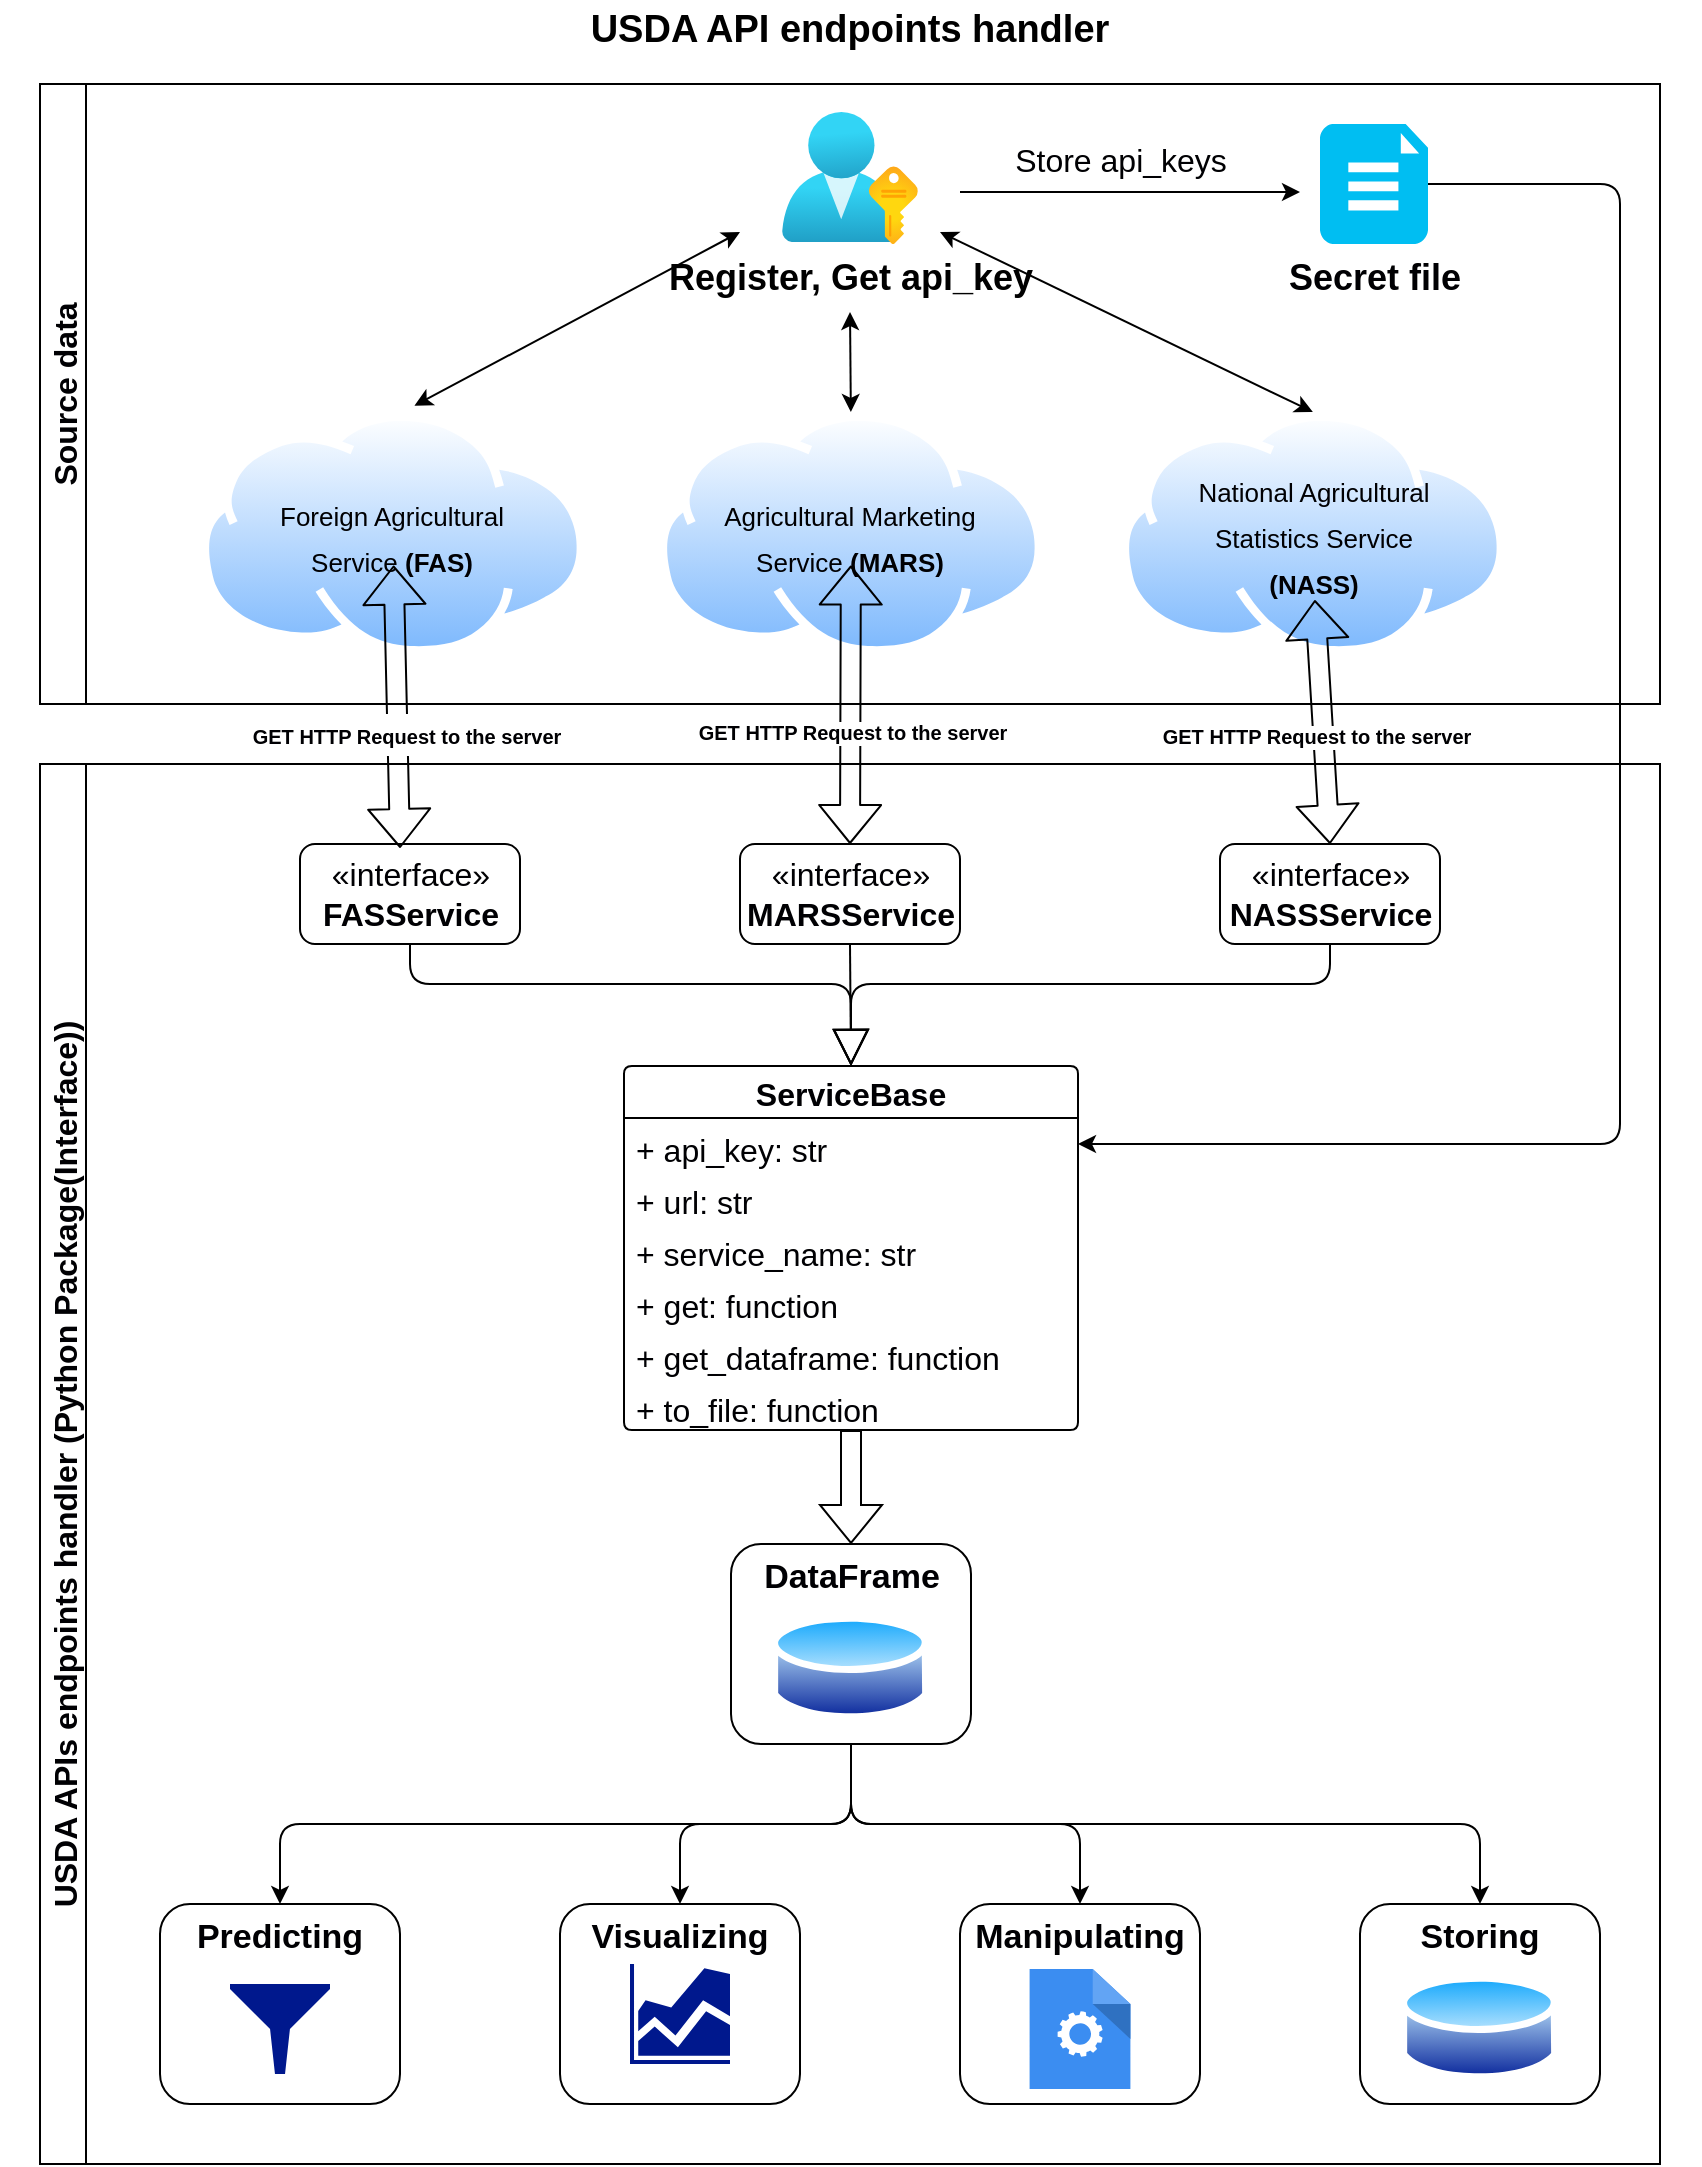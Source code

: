<mxfile version="19.0.3" type="device"><diagram id="fPo8-snUopoL1ahGiiwA" name="Page-1"><mxGraphModel dx="1673" dy="1033" grid="1" gridSize="10" guides="1" tooltips="1" connect="1" arrows="1" fold="1" page="1" pageScale="1" pageWidth="850" pageHeight="1100" math="0" shadow="0"><root><mxCell id="0"/><mxCell id="1" parent="0"/><mxCell id="BtZV9f7CrnQf5TtqseXN-9" value="" style="group;flipH=1;flipV=1;" parent="1" vertex="1" connectable="0"><mxGeometry x="100" y="240" width="730" height="180" as="geometry"/></mxCell><mxCell id="BtZV9f7CrnQf5TtqseXN-4" value="" style="aspect=fixed;perimeter=ellipsePerimeter;html=1;align=center;shadow=0;dashed=0;spacingTop=3;image;image=img/lib/active_directory/internet_cloud.svg;" parent="BtZV9f7CrnQf5TtqseXN-9" vertex="1"><mxGeometry y="-26" width="192.86" height="121.5" as="geometry"/></mxCell><mxCell id="BtZV9f7CrnQf5TtqseXN-8" value="&lt;font style=&quot;font-size: 13px;&quot;&gt;Foreign Agricultural Service &lt;b&gt;(FAS)&lt;/b&gt;&lt;/font&gt;" style="text;html=1;strokeColor=none;fillColor=none;align=center;verticalAlign=middle;whiteSpace=wrap;rounded=0;fontSize=19;fontColor=#000003;" parent="BtZV9f7CrnQf5TtqseXN-9" vertex="1"><mxGeometry x="23.21" y="20.75" width="146.43" height="30" as="geometry"/></mxCell><mxCell id="BtZV9f7CrnQf5TtqseXN-26" value="Source data" style="swimlane;horizontal=0;fontSize=16;fontColor=#000003;" parent="BtZV9f7CrnQf5TtqseXN-9" vertex="1"><mxGeometry x="-80" y="-190" width="810" height="310" as="geometry"/></mxCell><mxCell id="BtZV9f7CrnQf5TtqseXN-10" value="" style="group;flipH=1;flipV=1;" parent="1" vertex="1" connectable="0"><mxGeometry x="329" y="214" width="192.86" height="121.5" as="geometry"/></mxCell><mxCell id="BtZV9f7CrnQf5TtqseXN-11" value="" style="aspect=fixed;perimeter=ellipsePerimeter;html=1;align=center;shadow=0;dashed=0;spacingTop=3;image;image=img/lib/active_directory/internet_cloud.svg;" parent="BtZV9f7CrnQf5TtqseXN-10" vertex="1"><mxGeometry width="192.86" height="121.5" as="geometry"/></mxCell><mxCell id="BtZV9f7CrnQf5TtqseXN-12" value="&lt;span style=&quot;font-size: 13px;&quot;&gt;Agricultural Marketing Service &lt;b&gt;(MARS)&lt;/b&gt;&lt;/span&gt;" style="text;html=1;strokeColor=none;fillColor=none;align=center;verticalAlign=middle;whiteSpace=wrap;rounded=0;fontSize=19;fontColor=#000003;" parent="BtZV9f7CrnQf5TtqseXN-10" vertex="1"><mxGeometry x="23.21" y="46.75" width="146.43" height="30" as="geometry"/></mxCell><mxCell id="BtZV9f7CrnQf5TtqseXN-13" value="" style="group;flipH=1;flipV=1;" parent="1" vertex="1" connectable="0"><mxGeometry x="560" y="214" width="192.86" height="121.5" as="geometry"/></mxCell><mxCell id="BtZV9f7CrnQf5TtqseXN-14" value="" style="aspect=fixed;perimeter=ellipsePerimeter;html=1;align=center;shadow=0;dashed=0;spacingTop=3;image;image=img/lib/active_directory/internet_cloud.svg;" parent="BtZV9f7CrnQf5TtqseXN-13" vertex="1"><mxGeometry x="1.137e-13" width="192.86" height="121.5" as="geometry"/></mxCell><mxCell id="BtZV9f7CrnQf5TtqseXN-15" value="&lt;span style=&quot;font-size: 13px;&quot;&gt;National Agricultural Statistics Service &lt;b&gt;(NASS)&lt;/b&gt;&lt;/span&gt;" style="text;html=1;strokeColor=none;fillColor=none;align=center;verticalAlign=middle;whiteSpace=wrap;rounded=0;fontSize=19;fontColor=#000003;" parent="BtZV9f7CrnQf5TtqseXN-13" vertex="1"><mxGeometry x="24.21" y="30.75" width="146.43" height="63.25" as="geometry"/></mxCell><mxCell id="BtZV9f7CrnQf5TtqseXN-1" value="&lt;font style=&quot;font-size: 18px;&quot;&gt;&lt;b&gt;Register, Get api_key&lt;/b&gt;&lt;/font&gt;" style="aspect=fixed;html=1;points=[];align=center;image;fontSize=12;image=img/lib/azure2/azure_stack/User_Subscriptions.svg;" parent="1" vertex="1"><mxGeometry x="391" y="64" width="68" height="66" as="geometry"/></mxCell><mxCell id="BtZV9f7CrnQf5TtqseXN-6" value="&lt;font style=&quot;font-size: 19px;&quot;&gt;&lt;b&gt;USDA API endpoints handler&lt;/b&gt;&lt;/font&gt;" style="text;html=1;strokeColor=none;fillColor=none;align=center;verticalAlign=middle;whiteSpace=wrap;rounded=0;" parent="1" vertex="1"><mxGeometry y="8" width="850" height="30" as="geometry"/></mxCell><mxCell id="BtZV9f7CrnQf5TtqseXN-17" value="" style="endArrow=classic;startArrow=classic;html=1;rounded=0;fontSize=13;fontColor=#000003;exitX=0.556;exitY=-0.026;exitDx=0;exitDy=0;exitPerimeter=0;" parent="1" source="BtZV9f7CrnQf5TtqseXN-4" edge="1"><mxGeometry width="50" height="50" relative="1" as="geometry"><mxPoint x="400" y="124" as="sourcePoint"/><mxPoint x="370" y="124" as="targetPoint"/></mxGeometry></mxCell><mxCell id="BtZV9f7CrnQf5TtqseXN-18" value="" style="endArrow=classic;startArrow=classic;html=1;rounded=0;fontSize=13;fontColor=#000003;exitX=0.5;exitY=0;exitDx=0;exitDy=0;" parent="1" source="BtZV9f7CrnQf5TtqseXN-11" edge="1"><mxGeometry width="50" height="50" relative="1" as="geometry"><mxPoint x="400" y="124" as="sourcePoint"/><mxPoint x="425" y="164" as="targetPoint"/></mxGeometry></mxCell><mxCell id="BtZV9f7CrnQf5TtqseXN-19" value="" style="endArrow=classic;startArrow=classic;html=1;rounded=0;fontSize=13;fontColor=#000003;entryX=0.5;entryY=0;entryDx=0;entryDy=0;" parent="1" target="BtZV9f7CrnQf5TtqseXN-14" edge="1"><mxGeometry width="50" height="50" relative="1" as="geometry"><mxPoint x="470" y="124" as="sourcePoint"/><mxPoint x="450" y="74" as="targetPoint"/></mxGeometry></mxCell><mxCell id="BtZV9f7CrnQf5TtqseXN-32" style="edgeStyle=orthogonalEdgeStyle;rounded=1;orthogonalLoop=1;jettySize=auto;html=1;exitX=1;exitY=0.5;exitDx=0;exitDy=0;exitPerimeter=0;entryX=1;entryY=0.5;entryDx=0;entryDy=0;fontSize=16;fontColor=#000003;jumpStyle=none;sketch=0;" parent="1" source="BtZV9f7CrnQf5TtqseXN-22" target="BtZV9f7CrnQf5TtqseXN-29" edge="1"><mxGeometry relative="1" as="geometry"><Array as="points"><mxPoint x="810" y="100"/><mxPoint x="810" y="580"/></Array></mxGeometry></mxCell><mxCell id="BtZV9f7CrnQf5TtqseXN-22" value="&lt;b&gt;Secret file&lt;/b&gt;" style="verticalLabelPosition=bottom;html=1;verticalAlign=top;align=center;strokeColor=none;fillColor=#00BEF2;shape=mxgraph.azure.file_2;pointerEvents=1;fontSize=18;fontColor=#000003;" parent="1" vertex="1"><mxGeometry x="660" y="70" width="54" height="60" as="geometry"/></mxCell><mxCell id="BtZV9f7CrnQf5TtqseXN-24" value="" style="endArrow=classic;html=1;rounded=0;fontSize=18;fontColor=#000003;" parent="1" edge="1"><mxGeometry width="50" height="50" relative="1" as="geometry"><mxPoint x="480" y="104" as="sourcePoint"/><mxPoint x="650" y="104" as="targetPoint"/></mxGeometry></mxCell><mxCell id="BtZV9f7CrnQf5TtqseXN-25" value="&lt;font style=&quot;font-size: 16px;&quot;&gt;Store api_keys&lt;/font&gt;" style="edgeLabel;html=1;align=center;verticalAlign=middle;resizable=0;points=[];fontSize=18;fontColor=#000003;" parent="BtZV9f7CrnQf5TtqseXN-24" vertex="1" connectable="0"><mxGeometry x="0.445" relative="1" as="geometry"><mxPoint x="-43" y="-16" as="offset"/></mxGeometry></mxCell><mxCell id="BtZV9f7CrnQf5TtqseXN-27" value="USDA APIs endpoints handler (Python Package(Interface))" style="swimlane;horizontal=0;fontSize=16;fontColor=#000003;" parent="1" vertex="1"><mxGeometry x="20" y="390" width="810" height="700" as="geometry"/></mxCell><mxCell id="BtZV9f7CrnQf5TtqseXN-28" value="ServiceBase" style="swimlane;fontStyle=1;childLayout=stackLayout;horizontal=1;startSize=26;fillColor=none;horizontalStack=0;resizeParent=1;resizeParentMax=0;resizeLast=0;collapsible=1;marginBottom=0;fontSize=16;fontColor=#000003;rounded=1;arcSize=5;" parent="BtZV9f7CrnQf5TtqseXN-27" vertex="1"><mxGeometry x="292" y="151" width="227" height="182" as="geometry"/></mxCell><mxCell id="BtZV9f7CrnQf5TtqseXN-29" value="+ api_key: str" style="text;strokeColor=none;fillColor=none;align=left;verticalAlign=top;spacingLeft=4;spacingRight=4;overflow=hidden;rotatable=0;points=[[0,0.5],[1,0.5]];portConstraint=eastwest;fontSize=16;fontColor=#000003;" parent="BtZV9f7CrnQf5TtqseXN-28" vertex="1"><mxGeometry y="26" width="227" height="26" as="geometry"/></mxCell><mxCell id="BtZV9f7CrnQf5TtqseXN-30" value="+ url: str" style="text;strokeColor=none;fillColor=none;align=left;verticalAlign=top;spacingLeft=4;spacingRight=4;overflow=hidden;rotatable=0;points=[[0,0.5],[1,0.5]];portConstraint=eastwest;fontSize=16;fontColor=#000003;" parent="BtZV9f7CrnQf5TtqseXN-28" vertex="1"><mxGeometry y="52" width="227" height="26" as="geometry"/></mxCell><mxCell id="BtZV9f7CrnQf5TtqseXN-31" value="+ service_name: str" style="text;strokeColor=none;fillColor=none;align=left;verticalAlign=top;spacingLeft=4;spacingRight=4;overflow=hidden;rotatable=0;points=[[0,0.5],[1,0.5]];portConstraint=eastwest;fontSize=16;fontColor=#000003;" parent="BtZV9f7CrnQf5TtqseXN-28" vertex="1"><mxGeometry y="78" width="227" height="26" as="geometry"/></mxCell><mxCell id="BtZV9f7CrnQf5TtqseXN-44" value="+ get: function" style="text;strokeColor=none;fillColor=none;align=left;verticalAlign=top;spacingLeft=4;spacingRight=4;overflow=hidden;rotatable=0;points=[[0,0.5],[1,0.5]];portConstraint=eastwest;fontSize=16;fontColor=#000003;" parent="BtZV9f7CrnQf5TtqseXN-28" vertex="1"><mxGeometry y="104" width="227" height="26" as="geometry"/></mxCell><mxCell id="BtZV9f7CrnQf5TtqseXN-45" value="+ get_dataframe: function" style="text;strokeColor=none;fillColor=none;align=left;verticalAlign=top;spacingLeft=4;spacingRight=4;overflow=hidden;rotatable=0;points=[[0,0.5],[1,0.5]];portConstraint=eastwest;fontSize=16;fontColor=#000003;" parent="BtZV9f7CrnQf5TtqseXN-28" vertex="1"><mxGeometry y="130" width="227" height="26" as="geometry"/></mxCell><mxCell id="BtZV9f7CrnQf5TtqseXN-46" value="+ to_file: function" style="text;strokeColor=none;fillColor=none;align=left;verticalAlign=top;spacingLeft=4;spacingRight=4;overflow=hidden;rotatable=0;points=[[0,0.5],[1,0.5]];portConstraint=eastwest;fontSize=16;fontColor=#000003;" parent="BtZV9f7CrnQf5TtqseXN-28" vertex="1"><mxGeometry y="156" width="227" height="26" as="geometry"/></mxCell><mxCell id="BtZV9f7CrnQf5TtqseXN-33" value="«interface»&lt;br&gt;&lt;b&gt;FASService&lt;/b&gt;" style="html=1;fontSize=16;fontColor=#000003;rounded=1;" parent="BtZV9f7CrnQf5TtqseXN-27" vertex="1"><mxGeometry x="130" y="40" width="110" height="50" as="geometry"/></mxCell><mxCell id="BtZV9f7CrnQf5TtqseXN-41" value="" style="endArrow=block;endSize=16;endFill=0;html=1;rounded=1;sketch=0;fontSize=12;fontColor=#000003;jumpStyle=none;exitX=0.5;exitY=1;exitDx=0;exitDy=0;entryX=0.5;entryY=0;entryDx=0;entryDy=0;edgeStyle=orthogonalEdgeStyle;" parent="BtZV9f7CrnQf5TtqseXN-27" source="BtZV9f7CrnQf5TtqseXN-33" target="BtZV9f7CrnQf5TtqseXN-28" edge="1"><mxGeometry width="160" relative="1" as="geometry"><mxPoint x="310" y="88" as="sourcePoint"/><mxPoint x="470" y="88" as="targetPoint"/><Array as="points"><mxPoint x="185" y="110"/><mxPoint x="406" y="110"/></Array></mxGeometry></mxCell><mxCell id="BtZV9f7CrnQf5TtqseXN-34" value="«interface»&lt;br&gt;&lt;b&gt;MARSService&lt;/b&gt;" style="html=1;fontSize=16;fontColor=#000003;rounded=1;" parent="BtZV9f7CrnQf5TtqseXN-27" vertex="1"><mxGeometry x="350" y="40" width="110" height="50" as="geometry"/></mxCell><mxCell id="BtZV9f7CrnQf5TtqseXN-42" value="" style="endArrow=block;endSize=16;endFill=0;html=1;rounded=1;sketch=0;fontSize=12;fontColor=#000003;jumpStyle=none;exitX=0.5;exitY=1;exitDx=0;exitDy=0;entryX=0.5;entryY=0;entryDx=0;entryDy=0;" parent="BtZV9f7CrnQf5TtqseXN-27" source="BtZV9f7CrnQf5TtqseXN-34" target="BtZV9f7CrnQf5TtqseXN-28" edge="1"><mxGeometry width="160" relative="1" as="geometry"><mxPoint x="178.21" y="172" as="sourcePoint"/><mxPoint x="322.93" y="99" as="targetPoint"/></mxGeometry></mxCell><mxCell id="BtZV9f7CrnQf5TtqseXN-35" value="«interface»&lt;br&gt;&lt;b&gt;NASSService&lt;/b&gt;" style="html=1;fontSize=16;fontColor=#000003;rounded=1;" parent="BtZV9f7CrnQf5TtqseXN-27" vertex="1"><mxGeometry x="590" y="40" width="110" height="50" as="geometry"/></mxCell><mxCell id="BtZV9f7CrnQf5TtqseXN-43" value="" style="endArrow=block;endSize=16;endFill=0;html=1;rounded=1;sketch=0;fontSize=12;fontColor=#000003;jumpStyle=none;exitX=0.5;exitY=1;exitDx=0;exitDy=0;entryX=0.5;entryY=0;entryDx=0;entryDy=0;edgeStyle=orthogonalEdgeStyle;" parent="BtZV9f7CrnQf5TtqseXN-27" source="BtZV9f7CrnQf5TtqseXN-35" target="BtZV9f7CrnQf5TtqseXN-28" edge="1"><mxGeometry width="160" relative="1" as="geometry"><mxPoint x="178.21" y="172" as="sourcePoint"/><mxPoint x="322.93" y="99" as="targetPoint"/><Array as="points"><mxPoint x="645" y="110"/><mxPoint x="406" y="110"/></Array></mxGeometry></mxCell><mxCell id="NgCx20VgF4_5gJfgMR_b-1" value="" style="group" vertex="1" connectable="0" parent="BtZV9f7CrnQf5TtqseXN-27"><mxGeometry x="345.5" y="390" width="120" height="100" as="geometry"/></mxCell><mxCell id="BtZV9f7CrnQf5TtqseXN-52" value="&lt;span style=&quot;font-size: 17px;&quot;&gt;&lt;b&gt;DataFrame&lt;/b&gt;&lt;/span&gt;" style="rounded=1;whiteSpace=wrap;html=1;fontSize=12;fontColor=#000003;verticalAlign=top;" parent="NgCx20VgF4_5gJfgMR_b-1" vertex="1"><mxGeometry width="120" height="100" as="geometry"/></mxCell><mxCell id="BtZV9f7CrnQf5TtqseXN-53" value="" style="aspect=fixed;perimeter=ellipsePerimeter;html=1;align=center;shadow=0;dashed=0;spacingTop=3;image;image=img/lib/active_directory/database.svg;rounded=1;fontSize=17;fontColor=#000003;" parent="NgCx20VgF4_5gJfgMR_b-1" vertex="1"><mxGeometry x="20" y="32.5" width="79.12" height="58.55" as="geometry"/></mxCell><mxCell id="NgCx20VgF4_5gJfgMR_b-2" value="" style="shape=flexArrow;endArrow=classic;html=1;rounded=0;entryX=0.5;entryY=0;entryDx=0;entryDy=0;" edge="1" parent="BtZV9f7CrnQf5TtqseXN-27" source="BtZV9f7CrnQf5TtqseXN-46" target="BtZV9f7CrnQf5TtqseXN-52"><mxGeometry width="50" height="50" relative="1" as="geometry"><mxPoint x="185" y="340" as="sourcePoint"/><mxPoint x="225" y="360" as="targetPoint"/></mxGeometry></mxCell><mxCell id="NgCx20VgF4_5gJfgMR_b-4" value="" style="group" vertex="1" connectable="0" parent="BtZV9f7CrnQf5TtqseXN-27"><mxGeometry x="260" y="570" width="120" height="100" as="geometry"/></mxCell><mxCell id="BtZV9f7CrnQf5TtqseXN-59" value="&lt;span style=&quot;font-size: 17px;&quot;&gt;&lt;b&gt;Visualizing&lt;/b&gt;&lt;/span&gt;" style="rounded=1;whiteSpace=wrap;html=1;fontSize=12;fontColor=#000003;verticalAlign=top;" parent="NgCx20VgF4_5gJfgMR_b-4" vertex="1"><mxGeometry width="120" height="100" as="geometry"/></mxCell><mxCell id="BtZV9f7CrnQf5TtqseXN-60" value="" style="sketch=0;aspect=fixed;pointerEvents=1;shadow=0;dashed=0;html=1;strokeColor=none;labelPosition=center;verticalLabelPosition=bottom;verticalAlign=top;align=center;fillColor=#00188D;shape=mxgraph.mscae.general.graph;rounded=1;fontSize=17;fontColor=#000003;" parent="NgCx20VgF4_5gJfgMR_b-4" vertex="1"><mxGeometry x="35" y="30" width="50" height="50" as="geometry"/></mxCell><mxCell id="NgCx20VgF4_5gJfgMR_b-3" value="" style="group" vertex="1" connectable="0" parent="BtZV9f7CrnQf5TtqseXN-27"><mxGeometry x="60" y="570" width="120" height="100" as="geometry"/></mxCell><mxCell id="BtZV9f7CrnQf5TtqseXN-50" value="&lt;font style=&quot;font-size: 17px;&quot;&gt;&lt;b&gt;Predicting&lt;/b&gt;&lt;/font&gt;" style="rounded=1;whiteSpace=wrap;html=1;fontSize=12;fontColor=#000003;verticalAlign=top;" parent="NgCx20VgF4_5gJfgMR_b-3" vertex="1"><mxGeometry width="120" height="100" as="geometry"/></mxCell><mxCell id="BtZV9f7CrnQf5TtqseXN-51" value="" style="sketch=0;aspect=fixed;pointerEvents=1;shadow=0;dashed=0;html=1;strokeColor=none;labelPosition=center;verticalLabelPosition=bottom;verticalAlign=top;align=center;fillColor=#00188D;shape=mxgraph.mscae.enterprise.filter;rounded=1;fontSize=12;fontColor=#000003;" parent="NgCx20VgF4_5gJfgMR_b-3" vertex="1"><mxGeometry x="35" y="40" width="50" height="45" as="geometry"/></mxCell><mxCell id="NgCx20VgF4_5gJfgMR_b-5" value="" style="group" vertex="1" connectable="0" parent="BtZV9f7CrnQf5TtqseXN-27"><mxGeometry x="460" y="570" width="120" height="100" as="geometry"/></mxCell><mxCell id="BtZV9f7CrnQf5TtqseXN-54" value="&lt;span style=&quot;font-size: 17px;&quot;&gt;&lt;b&gt;Manipulating&lt;/b&gt;&lt;/span&gt;" style="rounded=1;whiteSpace=wrap;html=1;fontSize=12;fontColor=#000003;verticalAlign=top;" parent="NgCx20VgF4_5gJfgMR_b-5" vertex="1"><mxGeometry width="120" height="100" as="geometry"/></mxCell><mxCell id="BtZV9f7CrnQf5TtqseXN-55" value="" style="sketch=0;html=1;aspect=fixed;strokeColor=none;shadow=0;align=center;verticalAlign=top;fillColor=#3B8DF1;shape=mxgraph.gcp2.process;rounded=1;fontSize=17;fontColor=#000003;" parent="NgCx20VgF4_5gJfgMR_b-5" vertex="1"><mxGeometry x="34.8" y="32.5" width="50.4" height="60" as="geometry"/></mxCell><mxCell id="NgCx20VgF4_5gJfgMR_b-6" value="" style="group" vertex="1" connectable="0" parent="BtZV9f7CrnQf5TtqseXN-27"><mxGeometry x="660" y="570" width="120" height="100" as="geometry"/></mxCell><mxCell id="NgCx20VgF4_5gJfgMR_b-7" value="&lt;span style=&quot;font-size: 17px;&quot;&gt;&lt;b&gt;Storing&lt;/b&gt;&lt;/span&gt;" style="rounded=1;whiteSpace=wrap;html=1;fontSize=12;fontColor=#000003;verticalAlign=top;" vertex="1" parent="NgCx20VgF4_5gJfgMR_b-6"><mxGeometry width="120" height="100" as="geometry"/></mxCell><mxCell id="NgCx20VgF4_5gJfgMR_b-8" value="" style="aspect=fixed;perimeter=ellipsePerimeter;html=1;align=center;shadow=0;dashed=0;spacingTop=3;image;image=img/lib/active_directory/database.svg;rounded=1;fontSize=17;fontColor=#000003;" vertex="1" parent="NgCx20VgF4_5gJfgMR_b-6"><mxGeometry x="20" y="32.5" width="79.12" height="58.55" as="geometry"/></mxCell><mxCell id="NgCx20VgF4_5gJfgMR_b-9" style="edgeStyle=orthogonalEdgeStyle;rounded=1;orthogonalLoop=1;jettySize=auto;html=1;exitX=0.5;exitY=1;exitDx=0;exitDy=0;" edge="1" parent="BtZV9f7CrnQf5TtqseXN-27" source="BtZV9f7CrnQf5TtqseXN-52" target="BtZV9f7CrnQf5TtqseXN-50"><mxGeometry relative="1" as="geometry"/></mxCell><mxCell id="NgCx20VgF4_5gJfgMR_b-10" style="edgeStyle=orthogonalEdgeStyle;rounded=1;orthogonalLoop=1;jettySize=auto;html=1;exitX=0.5;exitY=1;exitDx=0;exitDy=0;" edge="1" parent="BtZV9f7CrnQf5TtqseXN-27" source="BtZV9f7CrnQf5TtqseXN-52" target="BtZV9f7CrnQf5TtqseXN-59"><mxGeometry relative="1" as="geometry"/></mxCell><mxCell id="NgCx20VgF4_5gJfgMR_b-11" style="edgeStyle=orthogonalEdgeStyle;rounded=1;orthogonalLoop=1;jettySize=auto;html=1;exitX=0.5;exitY=1;exitDx=0;exitDy=0;entryX=0.5;entryY=0;entryDx=0;entryDy=0;" edge="1" parent="BtZV9f7CrnQf5TtqseXN-27" source="BtZV9f7CrnQf5TtqseXN-52" target="BtZV9f7CrnQf5TtqseXN-54"><mxGeometry relative="1" as="geometry"/></mxCell><mxCell id="NgCx20VgF4_5gJfgMR_b-12" style="edgeStyle=orthogonalEdgeStyle;rounded=1;orthogonalLoop=1;jettySize=auto;html=1;exitX=0.5;exitY=1;exitDx=0;exitDy=0;entryX=0.5;entryY=0;entryDx=0;entryDy=0;" edge="1" parent="BtZV9f7CrnQf5TtqseXN-27" source="BtZV9f7CrnQf5TtqseXN-52" target="NgCx20VgF4_5gJfgMR_b-7"><mxGeometry relative="1" as="geometry"/></mxCell><mxCell id="BtZV9f7CrnQf5TtqseXN-65" value="" style="shape=flexArrow;endArrow=classic;startArrow=classic;html=1;rounded=1;sketch=0;fontSize=17;fontColor=#000003;jumpStyle=none;exitX=0.455;exitY=0.04;exitDx=0;exitDy=0;exitPerimeter=0;" parent="1" source="BtZV9f7CrnQf5TtqseXN-33" target="BtZV9f7CrnQf5TtqseXN-8" edge="1"><mxGeometry width="100" height="100" relative="1" as="geometry"><mxPoint x="200" y="400" as="sourcePoint"/><mxPoint x="200" y="340" as="targetPoint"/></mxGeometry></mxCell><mxCell id="BtZV9f7CrnQf5TtqseXN-68" value="&lt;font size=&quot;1&quot; style=&quot;&quot;&gt;&lt;b style=&quot;&quot;&gt;GET HTTP Request to the server&lt;/b&gt;&lt;/font&gt;" style="edgeLabel;html=1;align=center;verticalAlign=middle;resizable=0;points=[];fontSize=17;fontColor=#000003;labelBorderColor=none;" parent="BtZV9f7CrnQf5TtqseXN-65" vertex="1" connectable="0"><mxGeometry x="-0.27" y="-5" relative="1" as="geometry"><mxPoint x="-1" y="-6" as="offset"/></mxGeometry></mxCell><mxCell id="BtZV9f7CrnQf5TtqseXN-66" value="" style="shape=flexArrow;endArrow=classic;startArrow=classic;html=1;rounded=1;sketch=0;fontSize=17;fontColor=#000003;jumpStyle=none;exitX=0.5;exitY=0;exitDx=0;exitDy=0;entryX=0.5;entryY=1;entryDx=0;entryDy=0;" parent="1" source="BtZV9f7CrnQf5TtqseXN-34" target="BtZV9f7CrnQf5TtqseXN-12" edge="1"><mxGeometry width="100" height="100" relative="1" as="geometry"><mxPoint x="210.05" y="442" as="sourcePoint"/><mxPoint x="206.773" y="300.75" as="targetPoint"/></mxGeometry></mxCell><mxCell id="BtZV9f7CrnQf5TtqseXN-69" value="&lt;b style=&quot;font-size: x-small;&quot;&gt;GET HTTP Request to the server&lt;/b&gt;" style="edgeLabel;html=1;align=center;verticalAlign=middle;resizable=0;points=[];fontSize=10;fontColor=#000003;" parent="BtZV9f7CrnQf5TtqseXN-66" vertex="1" connectable="0"><mxGeometry x="-0.251" y="6" relative="1" as="geometry"><mxPoint x="7" y="-4" as="offset"/></mxGeometry></mxCell><mxCell id="BtZV9f7CrnQf5TtqseXN-67" value="" style="shape=flexArrow;endArrow=classic;startArrow=classic;html=1;rounded=1;sketch=0;fontSize=17;fontColor=#000003;jumpStyle=none;exitX=0.5;exitY=0;exitDx=0;exitDy=0;entryX=0.5;entryY=1;entryDx=0;entryDy=0;" parent="1" source="BtZV9f7CrnQf5TtqseXN-35" target="BtZV9f7CrnQf5TtqseXN-15" edge="1"><mxGeometry width="100" height="100" relative="1" as="geometry"><mxPoint x="220.05" y="452" as="sourcePoint"/><mxPoint x="216.773" y="310.75" as="targetPoint"/></mxGeometry></mxCell><mxCell id="BtZV9f7CrnQf5TtqseXN-70" value="&lt;b style=&quot;font-size: x-small;&quot;&gt;GET HTTP Request to the server&lt;/b&gt;" style="edgeLabel;html=1;align=center;verticalAlign=middle;resizable=0;points=[];fontSize=10;fontColor=#000003;" parent="BtZV9f7CrnQf5TtqseXN-67" vertex="1" connectable="0"><mxGeometry x="-0.138" y="7" relative="1" as="geometry"><mxPoint x="3" y="-2" as="offset"/></mxGeometry></mxCell></root></mxGraphModel></diagram></mxfile>